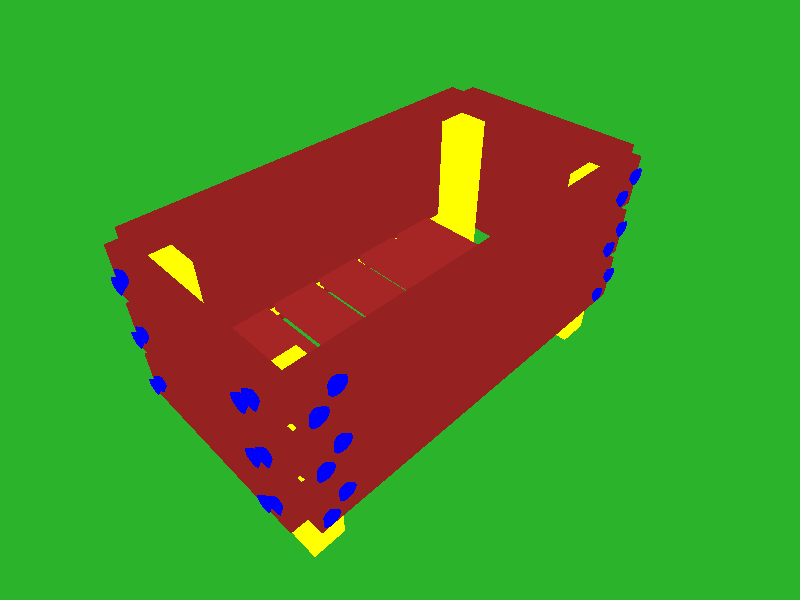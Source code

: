 #version  3.7;
global_settings { assumed_gamma 2.2 }

#include "shapes.inc"
#include "colors.inc"
#include "textures.inc"


// Main light source
light_source { <-50.0, 100, -80.0> colour White }

// Dim side light to fill shadows
light_source { <250.0, 25.0, -100.0> colour DimGray }


#declare CamScene = camera { // Wide Angle
   location <-40.0, 60.0, -40.0>
   angle 65 
   right     x*image_width/image_height
   look_at <0, 12, 0>
}
camera { CamScene }

background { color Blue }

plane {
   y, 0 // perpendicular to axis, offset
   texture {
      pigment { 
         color <0.184314, 0.7, 0.184314>
      }
   }
}

#declare ScrewHead = cone {
   <-1, 0, 0>, 1.0 
   <0, 0, 0>, 0.25
   texture { pigment { color Blue } }
}

#declare Upright = box {
   <-2, 0, -2>, <2, 24, 2>
   texture { pigment { color Yellow } }
}
#declare Uprights = union {
   object {
      Upright
      translate <22, 0, 10>
   }
   object {
      Upright
      translate <-22, 0, 10>
   }
   object {
      Upright
      translate <22, 0, -10>
   }
   object {
      Upright
      translate <-22, 0, -10>
   }
}

#declare ShortBoard = union {
   box {
      <-1, -3, -12>, <1, 3, 12>
      texture { pigment { color Brown*0.9 } }
   }
   object {
      ScrewHead
      translate <-0.5, 1, -11>
   }
   object {
      ScrewHead
      translate <-0.5, -1, -9>
   }
   object {
      ScrewHead
      translate <-0.5, 1, 9>
   }
   object {
      ScrewHead
      translate <-0.5, -1, 11>
   }
}
#declare ShortBoards = union {
   object {
      ShortBoard
      translate <-25, 24, 0>
   }
   object {
      ShortBoard
      translate <-25, 17, 0>
   }
   object {
      ShortBoard
      translate <-25, 10, 0>
   }
   object {
      ShortBoard
      rotate <0, 180, 0>
      translate <25, 24, 0>
   }
   object {
      ShortBoard
      rotate <0, 180, 0>
      translate <25, 17, 0>
   }
   object {
      ShortBoard
      rotate <0, 180, 0>
      translate <25, 10, 0>
   }}

#declare LongBoard = union {
   box {
      <-24, -3, -1>, <24, 3, 1>
      texture { pigment { color Brown*0.9 } }
   }
   object {
      ScrewHead
      rotate <0, -90, 0>
      translate <-21, 1, -0.5>
   }
   object {
      ScrewHead
      rotate <0, -90, 0>
      translate <-23, -1, -0.5>
   }
   object {
      ScrewHead
      rotate <0, -90, 0>
      translate <23, 1, -0.5>
   }
   object {
      ScrewHead
      rotate <0, -90, 0>
      translate <21, -1, -0.5>
   }
}
#declare LongBoards = union {
   object {
      LongBoard
      translate <0, 24, -13>
   }
   object {
      LongBoard
      translate <0, 17, -13>
   }
   object {
      LongBoard
      translate <0, 10, -13>
   }
   object {
      LongBoard
      rotate <0, 180, 0>
      translate <0, 24, 13>
   }
   object {
      LongBoard
      rotate <0, 180, 0>
      translate <0, 17, 13>
   }
   object {
      LongBoard
      rotate <0, 180, 0>
      translate <0, 10, 13>
   }
}
#declare BasicFrame = union {
   object { Uprights }
   object { ShortBoards }
   object { LongBoards }
}
object { BasicFrame }

#declare Support = box {
   <-20, -0.5, -0.5>, <20, 0.5, 0.5>
   texture { pigment { color Yellow } }
}
#declare Supports = union {
   object {
      Support
      translate <0, 9, 12>
   }
   object {
      Support
      translate <0, 9, -12>
   }
}
object { Supports }

#declare Slat = box {
   <-3, -0.5, -11.5>, <3, 0.5, 11.5>
   texture { pigment { color Brown } }
}
#declare Slats = union {
   object {
      Slat
      translate <0, 10, 0>
   }
   object {
      Slat
      translate <-7, 10, 0>
   }
   object {
      Slat
      translate <7, 10, 0>
   }
   object {
      Slat
      translate <-14, 10, 0>
   }
   object {
      Slat
      translate <14, 10, 0>
   }
   //object {
   //   Slat
   //   translate <0, 10, 0>
   //}
}
object { Slats }